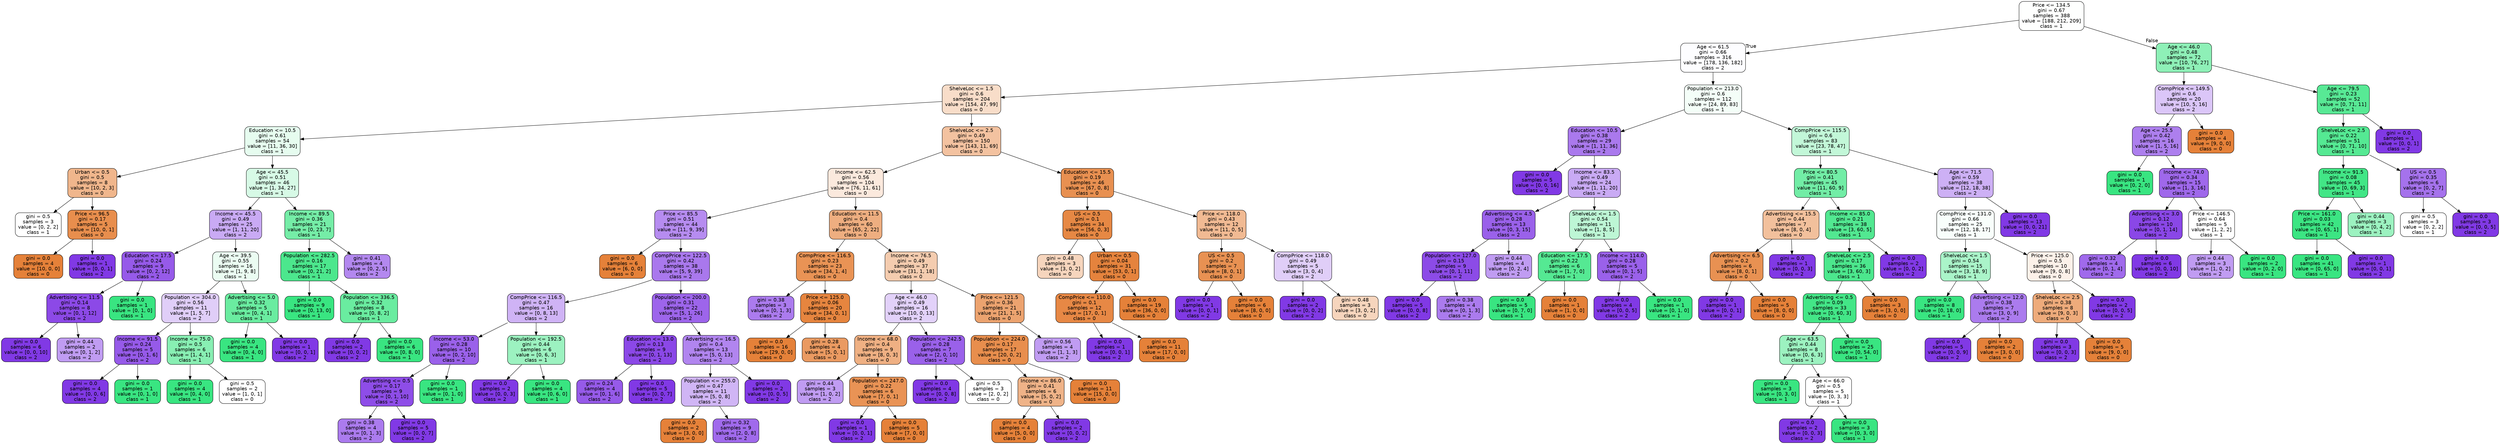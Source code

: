 digraph Tree {
node [shape=box, style="filled, rounded", color="black", fontname="helvetica"] ;
edge [fontname="helvetica"] ;
0 [label="Price <= 134.5\ngini = 0.67\nsamples = 388\nvalue = [188, 212, 209]\nclass = 1", fillcolor="#fefffe"] ;
1 [label="Age <= 61.5\ngini = 0.66\nsamples = 316\nvalue = [178, 136, 182]\nclass = 2", fillcolor="#fdfdff"] ;
0 -> 1 [labeldistance=2.5, labelangle=45, headlabel="True"] ;
2 [label="ShelveLoc <= 1.5\ngini = 0.6\nsamples = 204\nvalue = [154, 47, 99]\nclass = 0", fillcolor="#f8ddc9"] ;
1 -> 2 ;
3 [label="Education <= 10.5\ngini = 0.61\nsamples = 54\nvalue = [11, 36, 30]\nclass = 1", fillcolor="#e6fcef"] ;
2 -> 3 ;
4 [label="Urban <= 0.5\ngini = 0.5\nsamples = 8\nvalue = [10, 2, 3]\nclass = 0", fillcolor="#f0b68c"] ;
3 -> 4 ;
5 [label="gini = 0.5\nsamples = 3\nvalue = [0, 2, 2]\nclass = 1", fillcolor="#ffffff"] ;
4 -> 5 ;
6 [label="Price <= 96.5\ngini = 0.17\nsamples = 5\nvalue = [10, 0, 1]\nclass = 0", fillcolor="#e88e4d"] ;
4 -> 6 ;
7 [label="gini = 0.0\nsamples = 4\nvalue = [10, 0, 0]\nclass = 0", fillcolor="#e58139"] ;
6 -> 7 ;
8 [label="gini = 0.0\nsamples = 1\nvalue = [0, 0, 1]\nclass = 2", fillcolor="#8139e5"] ;
6 -> 8 ;
9 [label="Age <= 45.5\ngini = 0.51\nsamples = 46\nvalue = [1, 34, 27]\nclass = 1", fillcolor="#d7fae6"] ;
3 -> 9 ;
10 [label="Income <= 45.5\ngini = 0.49\nsamples = 25\nvalue = [1, 11, 20]\nclass = 2", fillcolor="#c9aaf4"] ;
9 -> 10 ;
11 [label="Education <= 17.5\ngini = 0.24\nsamples = 9\nvalue = [0, 2, 12]\nclass = 2", fillcolor="#965ae9"] ;
10 -> 11 ;
12 [label="Advertising <= 11.5\ngini = 0.14\nsamples = 8\nvalue = [0, 1, 12]\nclass = 2", fillcolor="#8c49e7"] ;
11 -> 12 ;
13 [label="gini = 0.0\nsamples = 6\nvalue = [0, 0, 10]\nclass = 2", fillcolor="#8139e5"] ;
12 -> 13 ;
14 [label="gini = 0.44\nsamples = 2\nvalue = [0, 1, 2]\nclass = 2", fillcolor="#c09cf2"] ;
12 -> 14 ;
15 [label="gini = 0.0\nsamples = 1\nvalue = [0, 1, 0]\nclass = 1", fillcolor="#39e581"] ;
11 -> 15 ;
16 [label="Age <= 39.5\ngini = 0.55\nsamples = 16\nvalue = [1, 9, 8]\nclass = 1", fillcolor="#ebfcf2"] ;
10 -> 16 ;
17 [label="Population <= 304.0\ngini = 0.56\nsamples = 11\nvalue = [1, 5, 7]\nclass = 2", fillcolor="#e0cef8"] ;
16 -> 17 ;
18 [label="Income <= 91.5\ngini = 0.24\nsamples = 5\nvalue = [0, 1, 6]\nclass = 2", fillcolor="#965ae9"] ;
17 -> 18 ;
19 [label="gini = 0.0\nsamples = 4\nvalue = [0, 0, 6]\nclass = 2", fillcolor="#8139e5"] ;
18 -> 19 ;
20 [label="gini = 0.0\nsamples = 1\nvalue = [0, 1, 0]\nclass = 1", fillcolor="#39e581"] ;
18 -> 20 ;
21 [label="Income <= 75.0\ngini = 0.5\nsamples = 6\nvalue = [1, 4, 1]\nclass = 1", fillcolor="#88efb3"] ;
17 -> 21 ;
22 [label="gini = 0.0\nsamples = 4\nvalue = [0, 4, 0]\nclass = 1", fillcolor="#39e581"] ;
21 -> 22 ;
23 [label="gini = 0.5\nsamples = 2\nvalue = [1, 0, 1]\nclass = 0", fillcolor="#ffffff"] ;
21 -> 23 ;
24 [label="Advertising <= 5.0\ngini = 0.32\nsamples = 5\nvalue = [0, 4, 1]\nclass = 1", fillcolor="#6aeca0"] ;
16 -> 24 ;
25 [label="gini = 0.0\nsamples = 4\nvalue = [0, 4, 0]\nclass = 1", fillcolor="#39e581"] ;
24 -> 25 ;
26 [label="gini = 0.0\nsamples = 1\nvalue = [0, 0, 1]\nclass = 2", fillcolor="#8139e5"] ;
24 -> 26 ;
27 [label="Income <= 89.5\ngini = 0.36\nsamples = 21\nvalue = [0, 23, 7]\nclass = 1", fillcolor="#75eda7"] ;
9 -> 27 ;
28 [label="Population <= 282.5\ngini = 0.16\nsamples = 17\nvalue = [0, 21, 2]\nclass = 1", fillcolor="#4ce78d"] ;
27 -> 28 ;
29 [label="gini = 0.0\nsamples = 9\nvalue = [0, 13, 0]\nclass = 1", fillcolor="#39e581"] ;
28 -> 29 ;
30 [label="Population <= 336.5\ngini = 0.32\nsamples = 8\nvalue = [0, 8, 2]\nclass = 1", fillcolor="#6aeca0"] ;
28 -> 30 ;
31 [label="gini = 0.0\nsamples = 2\nvalue = [0, 0, 2]\nclass = 2", fillcolor="#8139e5"] ;
30 -> 31 ;
32 [label="gini = 0.0\nsamples = 6\nvalue = [0, 8, 0]\nclass = 1", fillcolor="#39e581"] ;
30 -> 32 ;
33 [label="gini = 0.41\nsamples = 4\nvalue = [0, 2, 5]\nclass = 2", fillcolor="#b388ef"] ;
27 -> 33 ;
34 [label="ShelveLoc <= 2.5\ngini = 0.49\nsamples = 150\nvalue = [143, 11, 69]\nclass = 0", fillcolor="#f3c2a0"] ;
2 -> 34 ;
35 [label="Income <= 62.5\ngini = 0.56\nsamples = 104\nvalue = [76, 11, 61]\nclass = 0", fillcolor="#fbe9dd"] ;
34 -> 35 ;
36 [label="Price <= 85.5\ngini = 0.51\nsamples = 44\nvalue = [11, 9, 39]\nclass = 2", fillcolor="#b68cf0"] ;
35 -> 36 ;
37 [label="gini = 0.0\nsamples = 6\nvalue = [6, 0, 0]\nclass = 0", fillcolor="#e58139"] ;
36 -> 37 ;
38 [label="CompPrice <= 122.5\ngini = 0.42\nsamples = 38\nvalue = [5, 9, 39]\nclass = 2", fillcolor="#a978ed"] ;
36 -> 38 ;
39 [label="CompPrice <= 116.5\ngini = 0.47\nsamples = 16\nvalue = [0, 8, 13]\nclass = 2", fillcolor="#cfb3f5"] ;
38 -> 39 ;
40 [label="Income <= 53.0\ngini = 0.28\nsamples = 10\nvalue = [0, 2, 10]\nclass = 2", fillcolor="#9a61ea"] ;
39 -> 40 ;
41 [label="Advertising <= 0.5\ngini = 0.17\nsamples = 9\nvalue = [0, 1, 10]\nclass = 2", fillcolor="#8e4de8"] ;
40 -> 41 ;
42 [label="gini = 0.38\nsamples = 4\nvalue = [0, 1, 3]\nclass = 2", fillcolor="#ab7bee"] ;
41 -> 42 ;
43 [label="gini = 0.0\nsamples = 5\nvalue = [0, 0, 7]\nclass = 2", fillcolor="#8139e5"] ;
41 -> 43 ;
44 [label="gini = 0.0\nsamples = 1\nvalue = [0, 1, 0]\nclass = 1", fillcolor="#39e581"] ;
40 -> 44 ;
45 [label="Population <= 192.5\ngini = 0.44\nsamples = 6\nvalue = [0, 6, 3]\nclass = 1", fillcolor="#9cf2c0"] ;
39 -> 45 ;
46 [label="gini = 0.0\nsamples = 2\nvalue = [0, 0, 3]\nclass = 2", fillcolor="#8139e5"] ;
45 -> 46 ;
47 [label="gini = 0.0\nsamples = 4\nvalue = [0, 6, 0]\nclass = 1", fillcolor="#39e581"] ;
45 -> 47 ;
48 [label="Population <= 200.0\ngini = 0.31\nsamples = 22\nvalue = [5, 1, 26]\nclass = 2", fillcolor="#9d65eb"] ;
38 -> 48 ;
49 [label="Education <= 13.0\ngini = 0.13\nsamples = 9\nvalue = [0, 1, 13]\nclass = 2", fillcolor="#8b48e7"] ;
48 -> 49 ;
50 [label="gini = 0.24\nsamples = 4\nvalue = [0, 1, 6]\nclass = 2", fillcolor="#965ae9"] ;
49 -> 50 ;
51 [label="gini = 0.0\nsamples = 5\nvalue = [0, 0, 7]\nclass = 2", fillcolor="#8139e5"] ;
49 -> 51 ;
52 [label="Advertising <= 16.5\ngini = 0.4\nsamples = 13\nvalue = [5, 0, 13]\nclass = 2", fillcolor="#b185ef"] ;
48 -> 52 ;
53 [label="Population <= 255.0\ngini = 0.47\nsamples = 11\nvalue = [5, 0, 8]\nclass = 2", fillcolor="#d0b5f5"] ;
52 -> 53 ;
54 [label="gini = 0.0\nsamples = 2\nvalue = [3, 0, 0]\nclass = 0", fillcolor="#e58139"] ;
53 -> 54 ;
55 [label="gini = 0.32\nsamples = 9\nvalue = [2, 0, 8]\nclass = 2", fillcolor="#a06aec"] ;
53 -> 55 ;
56 [label="gini = 0.0\nsamples = 2\nvalue = [0, 0, 5]\nclass = 2", fillcolor="#8139e5"] ;
52 -> 56 ;
57 [label="Education <= 11.5\ngini = 0.4\nsamples = 60\nvalue = [65, 2, 22]\nclass = 0", fillcolor="#eeae80"] ;
35 -> 57 ;
58 [label="CompPrice <= 116.5\ngini = 0.23\nsamples = 23\nvalue = [34, 1, 4]\nclass = 0", fillcolor="#e99355"] ;
57 -> 58 ;
59 [label="gini = 0.38\nsamples = 3\nvalue = [0, 1, 3]\nclass = 2", fillcolor="#ab7bee"] ;
58 -> 59 ;
60 [label="Price <= 125.0\ngini = 0.06\nsamples = 20\nvalue = [34, 0, 1]\nclass = 0", fillcolor="#e6853f"] ;
58 -> 60 ;
61 [label="gini = 0.0\nsamples = 16\nvalue = [29, 0, 0]\nclass = 0", fillcolor="#e58139"] ;
60 -> 61 ;
62 [label="gini = 0.28\nsamples = 4\nvalue = [5, 0, 1]\nclass = 0", fillcolor="#ea9a61"] ;
60 -> 62 ;
63 [label="Income <= 76.5\ngini = 0.49\nsamples = 37\nvalue = [31, 1, 18]\nclass = 0", fillcolor="#f4ccaf"] ;
57 -> 63 ;
64 [label="Age <= 46.0\ngini = 0.49\nsamples = 16\nvalue = [10, 0, 13]\nclass = 2", fillcolor="#e2d1f9"] ;
63 -> 64 ;
65 [label="Income <= 68.0\ngini = 0.4\nsamples = 9\nvalue = [8, 0, 3]\nclass = 0", fillcolor="#efb083"] ;
64 -> 65 ;
66 [label="gini = 0.44\nsamples = 3\nvalue = [1, 0, 2]\nclass = 2", fillcolor="#c09cf2"] ;
65 -> 66 ;
67 [label="Population <= 247.0\ngini = 0.22\nsamples = 6\nvalue = [7, 0, 1]\nclass = 0", fillcolor="#e99355"] ;
65 -> 67 ;
68 [label="gini = 0.0\nsamples = 1\nvalue = [0, 0, 1]\nclass = 2", fillcolor="#8139e5"] ;
67 -> 68 ;
69 [label="gini = 0.0\nsamples = 5\nvalue = [7, 0, 0]\nclass = 0", fillcolor="#e58139"] ;
67 -> 69 ;
70 [label="Population <= 242.5\ngini = 0.28\nsamples = 7\nvalue = [2, 0, 10]\nclass = 2", fillcolor="#9a61ea"] ;
64 -> 70 ;
71 [label="gini = 0.0\nsamples = 4\nvalue = [0, 0, 8]\nclass = 2", fillcolor="#8139e5"] ;
70 -> 71 ;
72 [label="gini = 0.5\nsamples = 3\nvalue = [2, 0, 2]\nclass = 0", fillcolor="#ffffff"] ;
70 -> 72 ;
73 [label="Price <= 121.5\ngini = 0.36\nsamples = 21\nvalue = [21, 1, 5]\nclass = 0", fillcolor="#eca36f"] ;
63 -> 73 ;
74 [label="Population <= 224.0\ngini = 0.17\nsamples = 17\nvalue = [20, 0, 2]\nclass = 0", fillcolor="#e88e4d"] ;
73 -> 74 ;
75 [label="Income <= 86.0\ngini = 0.41\nsamples = 6\nvalue = [5, 0, 2]\nclass = 0", fillcolor="#efb388"] ;
74 -> 75 ;
76 [label="gini = 0.0\nsamples = 4\nvalue = [5, 0, 0]\nclass = 0", fillcolor="#e58139"] ;
75 -> 76 ;
77 [label="gini = 0.0\nsamples = 2\nvalue = [0, 0, 2]\nclass = 2", fillcolor="#8139e5"] ;
75 -> 77 ;
78 [label="gini = 0.0\nsamples = 11\nvalue = [15, 0, 0]\nclass = 0", fillcolor="#e58139"] ;
74 -> 78 ;
79 [label="gini = 0.56\nsamples = 4\nvalue = [1, 1, 3]\nclass = 2", fillcolor="#c09cf2"] ;
73 -> 79 ;
80 [label="Education <= 15.5\ngini = 0.19\nsamples = 46\nvalue = [67, 0, 8]\nclass = 0", fillcolor="#e89051"] ;
34 -> 80 ;
81 [label="US <= 0.5\ngini = 0.1\nsamples = 34\nvalue = [56, 0, 3]\nclass = 0", fillcolor="#e68844"] ;
80 -> 81 ;
82 [label="gini = 0.48\nsamples = 3\nvalue = [3, 0, 2]\nclass = 0", fillcolor="#f6d5bd"] ;
81 -> 82 ;
83 [label="Urban <= 0.5\ngini = 0.04\nsamples = 31\nvalue = [53, 0, 1]\nclass = 0", fillcolor="#e5833d"] ;
81 -> 83 ;
84 [label="CompPrice <= 110.0\ngini = 0.1\nsamples = 12\nvalue = [17, 0, 1]\nclass = 0", fillcolor="#e78845"] ;
83 -> 84 ;
85 [label="gini = 0.0\nsamples = 1\nvalue = [0, 0, 1]\nclass = 2", fillcolor="#8139e5"] ;
84 -> 85 ;
86 [label="gini = 0.0\nsamples = 11\nvalue = [17, 0, 0]\nclass = 0", fillcolor="#e58139"] ;
84 -> 86 ;
87 [label="gini = 0.0\nsamples = 19\nvalue = [36, 0, 0]\nclass = 0", fillcolor="#e58139"] ;
83 -> 87 ;
88 [label="Price <= 118.0\ngini = 0.43\nsamples = 12\nvalue = [11, 0, 5]\nclass = 0", fillcolor="#f1ba93"] ;
80 -> 88 ;
89 [label="US <= 0.5\ngini = 0.2\nsamples = 7\nvalue = [8, 0, 1]\nclass = 0", fillcolor="#e89152"] ;
88 -> 89 ;
90 [label="gini = 0.0\nsamples = 1\nvalue = [0, 0, 1]\nclass = 2", fillcolor="#8139e5"] ;
89 -> 90 ;
91 [label="gini = 0.0\nsamples = 6\nvalue = [8, 0, 0]\nclass = 0", fillcolor="#e58139"] ;
89 -> 91 ;
92 [label="CompPrice <= 118.0\ngini = 0.49\nsamples = 5\nvalue = [3, 0, 4]\nclass = 2", fillcolor="#e0cef8"] ;
88 -> 92 ;
93 [label="gini = 0.0\nsamples = 2\nvalue = [0, 0, 2]\nclass = 2", fillcolor="#8139e5"] ;
92 -> 93 ;
94 [label="gini = 0.48\nsamples = 3\nvalue = [3, 0, 2]\nclass = 0", fillcolor="#f6d5bd"] ;
92 -> 94 ;
95 [label="Population <= 213.0\ngini = 0.6\nsamples = 112\nvalue = [24, 89, 83]\nclass = 1", fillcolor="#f4fef8"] ;
1 -> 95 ;
96 [label="Education <= 10.5\ngini = 0.38\nsamples = 29\nvalue = [1, 11, 36]\nclass = 2", fillcolor="#aa79ed"] ;
95 -> 96 ;
97 [label="gini = 0.0\nsamples = 5\nvalue = [0, 0, 16]\nclass = 2", fillcolor="#8139e5"] ;
96 -> 97 ;
98 [label="Income <= 83.5\ngini = 0.49\nsamples = 24\nvalue = [1, 11, 20]\nclass = 2", fillcolor="#c9aaf4"] ;
96 -> 98 ;
99 [label="Advertising <= 4.5\ngini = 0.28\nsamples = 13\nvalue = [0, 3, 15]\nclass = 2", fillcolor="#9a61ea"] ;
98 -> 99 ;
100 [label="Population <= 127.0\ngini = 0.15\nsamples = 9\nvalue = [0, 1, 11]\nclass = 2", fillcolor="#8c4be7"] ;
99 -> 100 ;
101 [label="gini = 0.0\nsamples = 5\nvalue = [0, 0, 8]\nclass = 2", fillcolor="#8139e5"] ;
100 -> 101 ;
102 [label="gini = 0.38\nsamples = 4\nvalue = [0, 1, 3]\nclass = 2", fillcolor="#ab7bee"] ;
100 -> 102 ;
103 [label="gini = 0.44\nsamples = 4\nvalue = [0, 2, 4]\nclass = 2", fillcolor="#c09cf2"] ;
99 -> 103 ;
104 [label="ShelveLoc <= 1.5\ngini = 0.54\nsamples = 11\nvalue = [1, 8, 5]\nclass = 1", fillcolor="#bdf6d5"] ;
98 -> 104 ;
105 [label="Education <= 17.5\ngini = 0.22\nsamples = 6\nvalue = [1, 7, 0]\nclass = 1", fillcolor="#55e993"] ;
104 -> 105 ;
106 [label="gini = 0.0\nsamples = 5\nvalue = [0, 7, 0]\nclass = 1", fillcolor="#39e581"] ;
105 -> 106 ;
107 [label="gini = 0.0\nsamples = 1\nvalue = [1, 0, 0]\nclass = 0", fillcolor="#e58139"] ;
105 -> 107 ;
108 [label="Income <= 114.0\ngini = 0.28\nsamples = 5\nvalue = [0, 1, 5]\nclass = 2", fillcolor="#9a61ea"] ;
104 -> 108 ;
109 [label="gini = 0.0\nsamples = 4\nvalue = [0, 0, 5]\nclass = 2", fillcolor="#8139e5"] ;
108 -> 109 ;
110 [label="gini = 0.0\nsamples = 1\nvalue = [0, 1, 0]\nclass = 1", fillcolor="#39e581"] ;
108 -> 110 ;
111 [label="CompPrice <= 115.5\ngini = 0.6\nsamples = 83\nvalue = [23, 78, 47]\nclass = 1", fillcolor="#c2f7d8"] ;
95 -> 111 ;
112 [label="Price <= 80.5\ngini = 0.41\nsamples = 45\nvalue = [11, 60, 9]\nclass = 1", fillcolor="#72eda6"] ;
111 -> 112 ;
113 [label="Advertising <= 15.5\ngini = 0.44\nsamples = 7\nvalue = [8, 0, 4]\nclass = 0", fillcolor="#f2c09c"] ;
112 -> 113 ;
114 [label="Advertising <= 6.5\ngini = 0.2\nsamples = 6\nvalue = [8, 0, 1]\nclass = 0", fillcolor="#e89152"] ;
113 -> 114 ;
115 [label="gini = 0.0\nsamples = 1\nvalue = [0, 0, 1]\nclass = 2", fillcolor="#8139e5"] ;
114 -> 115 ;
116 [label="gini = 0.0\nsamples = 5\nvalue = [8, 0, 0]\nclass = 0", fillcolor="#e58139"] ;
114 -> 116 ;
117 [label="gini = 0.0\nsamples = 1\nvalue = [0, 0, 3]\nclass = 2", fillcolor="#8139e5"] ;
113 -> 117 ;
118 [label="Income <= 85.0\ngini = 0.21\nsamples = 38\nvalue = [3, 60, 5]\nclass = 1", fillcolor="#52e891"] ;
112 -> 118 ;
119 [label="ShelveLoc <= 2.5\ngini = 0.17\nsamples = 36\nvalue = [3, 60, 3]\nclass = 1", fillcolor="#4ce78d"] ;
118 -> 119 ;
120 [label="Advertising <= 0.5\ngini = 0.09\nsamples = 33\nvalue = [0, 60, 3]\nclass = 1", fillcolor="#43e687"] ;
119 -> 120 ;
121 [label="Age <= 63.5\ngini = 0.44\nsamples = 8\nvalue = [0, 6, 3]\nclass = 1", fillcolor="#9cf2c0"] ;
120 -> 121 ;
122 [label="gini = 0.0\nsamples = 3\nvalue = [0, 3, 0]\nclass = 1", fillcolor="#39e581"] ;
121 -> 122 ;
123 [label="Age <= 66.0\ngini = 0.5\nsamples = 5\nvalue = [0, 3, 3]\nclass = 1", fillcolor="#ffffff"] ;
121 -> 123 ;
124 [label="gini = 0.0\nsamples = 2\nvalue = [0, 0, 3]\nclass = 2", fillcolor="#8139e5"] ;
123 -> 124 ;
125 [label="gini = 0.0\nsamples = 3\nvalue = [0, 3, 0]\nclass = 1", fillcolor="#39e581"] ;
123 -> 125 ;
126 [label="gini = 0.0\nsamples = 25\nvalue = [0, 54, 0]\nclass = 1", fillcolor="#39e581"] ;
120 -> 126 ;
127 [label="gini = 0.0\nsamples = 3\nvalue = [3, 0, 0]\nclass = 0", fillcolor="#e58139"] ;
119 -> 127 ;
128 [label="gini = 0.0\nsamples = 2\nvalue = [0, 0, 2]\nclass = 2", fillcolor="#8139e5"] ;
118 -> 128 ;
129 [label="Age <= 71.5\ngini = 0.59\nsamples = 38\nvalue = [12, 18, 38]\nclass = 2", fillcolor="#cdb0f5"] ;
111 -> 129 ;
130 [label="CompPrice <= 131.0\ngini = 0.66\nsamples = 25\nvalue = [12, 18, 17]\nclass = 1", fillcolor="#f8fefb"] ;
129 -> 130 ;
131 [label="ShelveLoc <= 1.5\ngini = 0.54\nsamples = 15\nvalue = [3, 18, 9]\nclass = 1", fillcolor="#aaf4c9"] ;
130 -> 131 ;
132 [label="gini = 0.0\nsamples = 8\nvalue = [0, 18, 0]\nclass = 1", fillcolor="#39e581"] ;
131 -> 132 ;
133 [label="Advertising <= 12.0\ngini = 0.38\nsamples = 7\nvalue = [3, 0, 9]\nclass = 2", fillcolor="#ab7bee"] ;
131 -> 133 ;
134 [label="gini = 0.0\nsamples = 5\nvalue = [0, 0, 9]\nclass = 2", fillcolor="#8139e5"] ;
133 -> 134 ;
135 [label="gini = 0.0\nsamples = 2\nvalue = [3, 0, 0]\nclass = 0", fillcolor="#e58139"] ;
133 -> 135 ;
136 [label="Price <= 125.0\ngini = 0.5\nsamples = 10\nvalue = [9, 0, 8]\nclass = 0", fillcolor="#fcf1e9"] ;
130 -> 136 ;
137 [label="ShelveLoc <= 2.5\ngini = 0.38\nsamples = 8\nvalue = [9, 0, 3]\nclass = 0", fillcolor="#eeab7b"] ;
136 -> 137 ;
138 [label="gini = 0.0\nsamples = 3\nvalue = [0, 0, 3]\nclass = 2", fillcolor="#8139e5"] ;
137 -> 138 ;
139 [label="gini = 0.0\nsamples = 5\nvalue = [9, 0, 0]\nclass = 0", fillcolor="#e58139"] ;
137 -> 139 ;
140 [label="gini = 0.0\nsamples = 2\nvalue = [0, 0, 5]\nclass = 2", fillcolor="#8139e5"] ;
136 -> 140 ;
141 [label="gini = 0.0\nsamples = 13\nvalue = [0, 0, 21]\nclass = 2", fillcolor="#8139e5"] ;
129 -> 141 ;
142 [label="Age <= 46.0\ngini = 0.48\nsamples = 72\nvalue = [10, 76, 27]\nclass = 1", fillcolor="#8ef0b7"] ;
0 -> 142 [labeldistance=2.5, labelangle=-45, headlabel="False"] ;
143 [label="CompPrice <= 149.5\ngini = 0.6\nsamples = 20\nvalue = [10, 5, 16]\nclass = 2", fillcolor="#dbc6f8"] ;
142 -> 143 ;
144 [label="Age <= 25.5\ngini = 0.42\nsamples = 16\nvalue = [1, 5, 16]\nclass = 2", fillcolor="#ad7fee"] ;
143 -> 144 ;
145 [label="gini = 0.0\nsamples = 1\nvalue = [0, 2, 0]\nclass = 1", fillcolor="#39e581"] ;
144 -> 145 ;
146 [label="Income <= 74.0\ngini = 0.34\nsamples = 15\nvalue = [1, 3, 16]\nclass = 2", fillcolor="#9f68eb"] ;
144 -> 146 ;
147 [label="Advertising <= 3.0\ngini = 0.12\nsamples = 10\nvalue = [0, 1, 14]\nclass = 2", fillcolor="#8a47e7"] ;
146 -> 147 ;
148 [label="gini = 0.32\nsamples = 4\nvalue = [0, 1, 4]\nclass = 2", fillcolor="#a06aec"] ;
147 -> 148 ;
149 [label="gini = 0.0\nsamples = 6\nvalue = [0, 0, 10]\nclass = 2", fillcolor="#8139e5"] ;
147 -> 149 ;
150 [label="Price <= 146.5\ngini = 0.64\nsamples = 5\nvalue = [1, 2, 2]\nclass = 1", fillcolor="#ffffff"] ;
146 -> 150 ;
151 [label="gini = 0.44\nsamples = 3\nvalue = [1, 0, 2]\nclass = 2", fillcolor="#c09cf2"] ;
150 -> 151 ;
152 [label="gini = 0.0\nsamples = 2\nvalue = [0, 2, 0]\nclass = 1", fillcolor="#39e581"] ;
150 -> 152 ;
153 [label="gini = 0.0\nsamples = 4\nvalue = [9, 0, 0]\nclass = 0", fillcolor="#e58139"] ;
143 -> 153 ;
154 [label="Age <= 79.5\ngini = 0.23\nsamples = 52\nvalue = [0, 71, 11]\nclass = 1", fillcolor="#58e995"] ;
142 -> 154 ;
155 [label="ShelveLoc <= 2.5\ngini = 0.22\nsamples = 51\nvalue = [0, 71, 10]\nclass = 1", fillcolor="#55e993"] ;
154 -> 155 ;
156 [label="Income <= 91.5\ngini = 0.08\nsamples = 45\nvalue = [0, 69, 3]\nclass = 1", fillcolor="#42e686"] ;
155 -> 156 ;
157 [label="Price <= 161.0\ngini = 0.03\nsamples = 42\nvalue = [0, 65, 1]\nclass = 1", fillcolor="#3ce583"] ;
156 -> 157 ;
158 [label="gini = 0.0\nsamples = 41\nvalue = [0, 65, 0]\nclass = 1", fillcolor="#39e581"] ;
157 -> 158 ;
159 [label="gini = 0.0\nsamples = 1\nvalue = [0, 0, 1]\nclass = 2", fillcolor="#8139e5"] ;
157 -> 159 ;
160 [label="gini = 0.44\nsamples = 3\nvalue = [0, 4, 2]\nclass = 1", fillcolor="#9cf2c0"] ;
156 -> 160 ;
161 [label="US <= 0.5\ngini = 0.35\nsamples = 6\nvalue = [0, 2, 7]\nclass = 2", fillcolor="#a572ec"] ;
155 -> 161 ;
162 [label="gini = 0.5\nsamples = 3\nvalue = [0, 2, 2]\nclass = 1", fillcolor="#ffffff"] ;
161 -> 162 ;
163 [label="gini = 0.0\nsamples = 3\nvalue = [0, 0, 5]\nclass = 2", fillcolor="#8139e5"] ;
161 -> 163 ;
164 [label="gini = 0.0\nsamples = 1\nvalue = [0, 0, 1]\nclass = 2", fillcolor="#8139e5"] ;
154 -> 164 ;
}